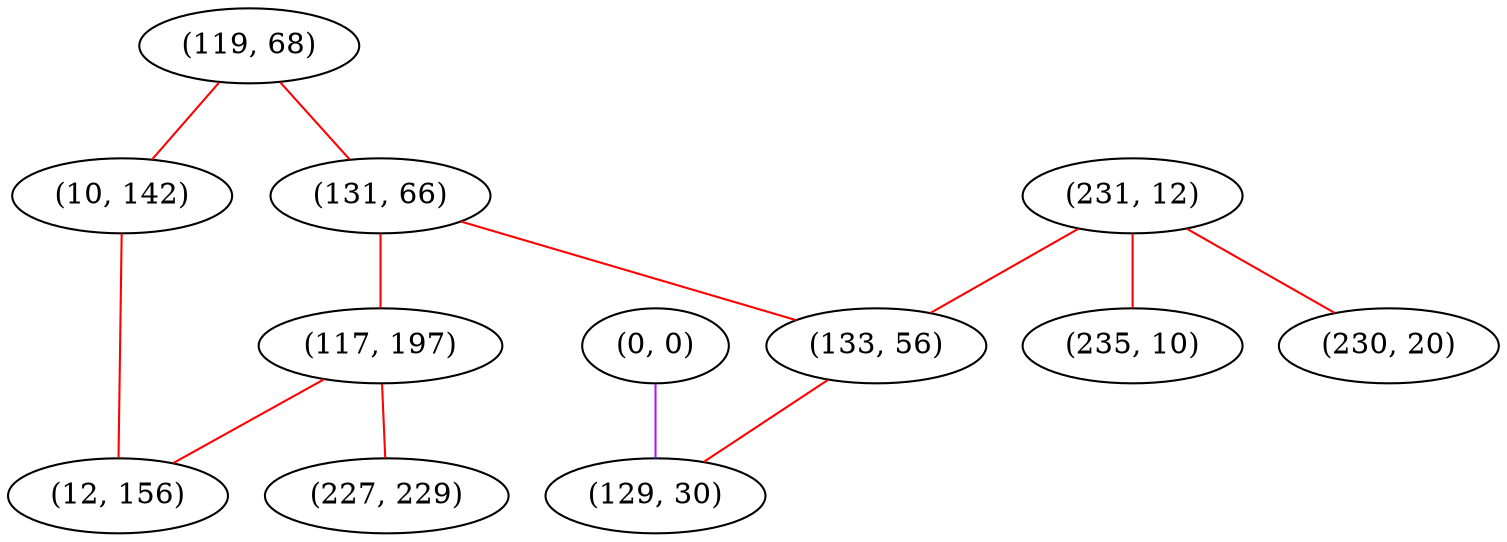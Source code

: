 graph "" {
"(119, 68)";
"(131, 66)";
"(0, 0)";
"(231, 12)";
"(235, 10)";
"(133, 56)";
"(230, 20)";
"(10, 142)";
"(117, 197)";
"(12, 156)";
"(129, 30)";
"(227, 229)";
"(119, 68)" -- "(131, 66)"  [color=red, key=0, weight=1];
"(119, 68)" -- "(10, 142)"  [color=red, key=0, weight=1];
"(131, 66)" -- "(117, 197)"  [color=red, key=0, weight=1];
"(131, 66)" -- "(133, 56)"  [color=red, key=0, weight=1];
"(0, 0)" -- "(129, 30)"  [color=purple, key=0, weight=4];
"(231, 12)" -- "(230, 20)"  [color=red, key=0, weight=1];
"(231, 12)" -- "(235, 10)"  [color=red, key=0, weight=1];
"(231, 12)" -- "(133, 56)"  [color=red, key=0, weight=1];
"(133, 56)" -- "(129, 30)"  [color=red, key=0, weight=1];
"(10, 142)" -- "(12, 156)"  [color=red, key=0, weight=1];
"(117, 197)" -- "(12, 156)"  [color=red, key=0, weight=1];
"(117, 197)" -- "(227, 229)"  [color=red, key=0, weight=1];
}
